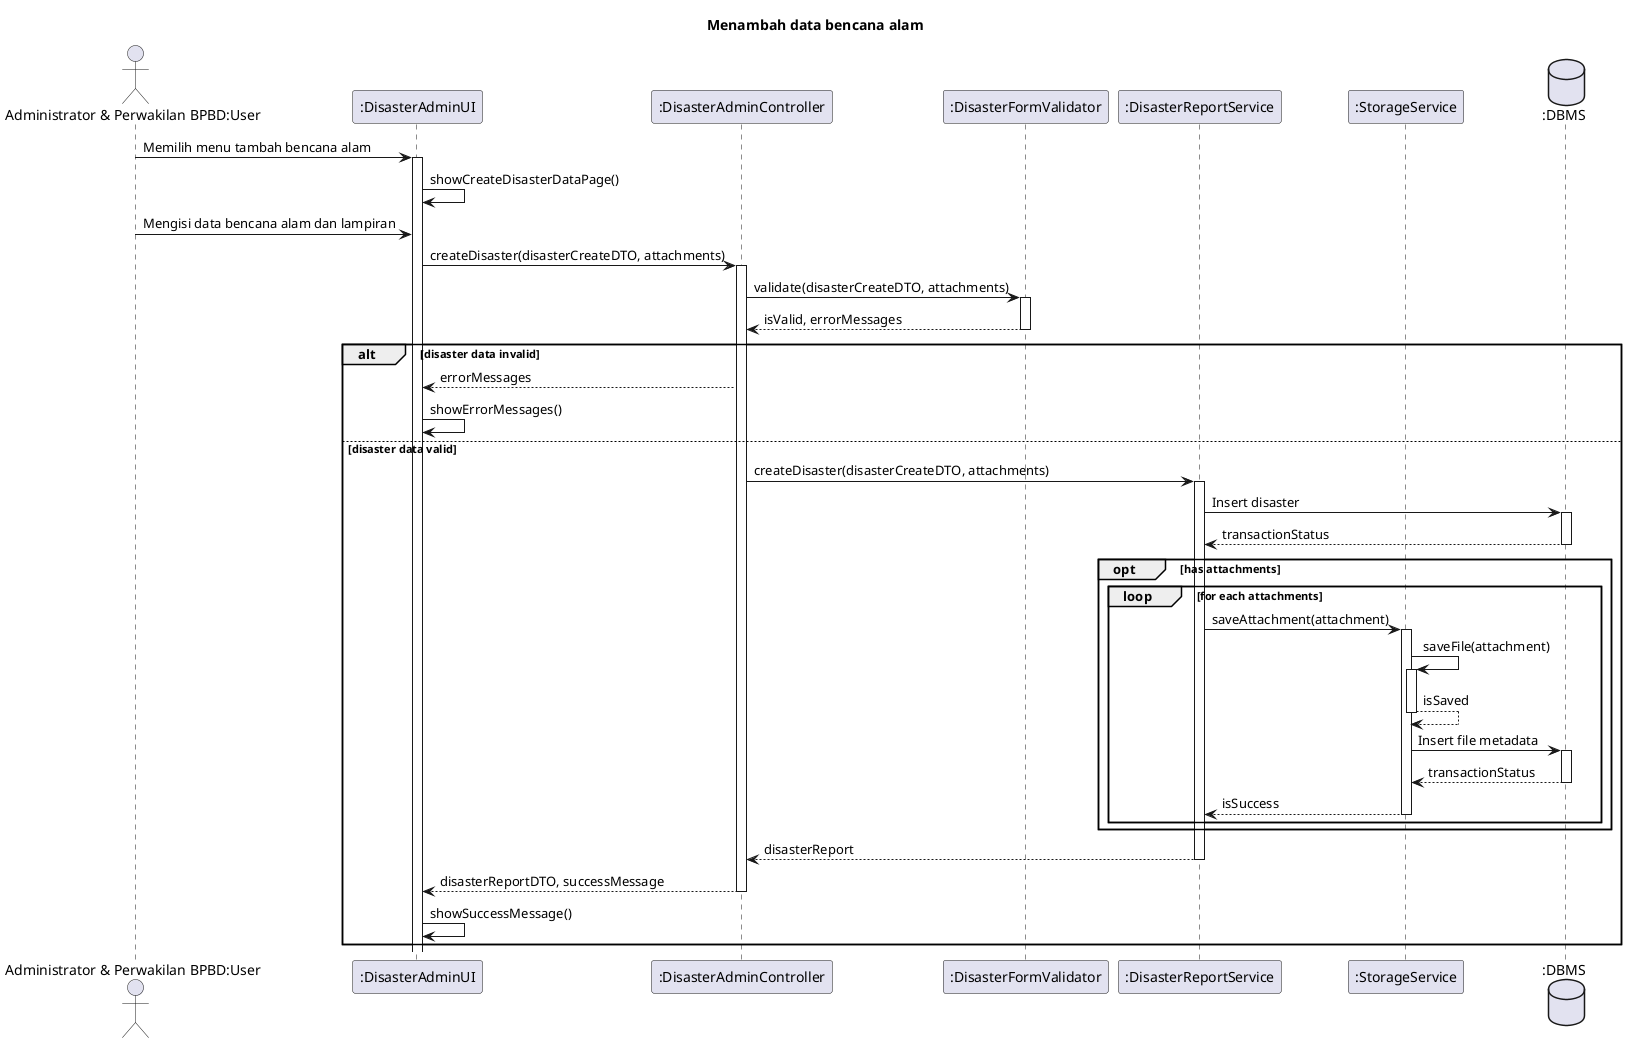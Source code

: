 @startuml SD-MGDISASTER-007 - Menambah data bencana alam

title Menambah data bencana alam

actor "Administrator & Perwakilan BPBD:User" as user
participant ":DisasterAdminUI" as view
participant ":DisasterAdminController" as controller
participant ":DisasterFormValidator" as validator
participant ":DisasterReportService" as disasterService
participant ":StorageService" as storageService
database ":DBMS" as db

user -> view ++: Memilih menu tambah bencana alam
view -> view: showCreateDisasterDataPage()

user -> view : Mengisi data bencana alam dan lampiran
view -> controller ++: createDisaster(disasterCreateDTO, attachments)
  controller -> validator ++: validate(disasterCreateDTO, attachments)
    return isValid, errorMessages

  alt disaster data invalid
    controller --> view: errorMessages
    view -> view: showErrorMessages()
  else disaster data valid
    controller -> disasterService ++: createDisaster(disasterCreateDTO, attachments)
      disasterService -> db ++: Insert disaster 
        return transactionStatus
      
      opt has attachments
        loop for each attachments
          disasterService -> storageService ++: saveAttachment(attachment)
            storageService -> storageService ++: saveFile(attachment)
              return isSaved

            storageService -> db ++: Insert file metadata
              return transactionStatus
            return isSuccess
        end
      end
      return disasterReport
    return disasterReportDTO, successMessage

    view -> view: showSuccessMessage()
  end